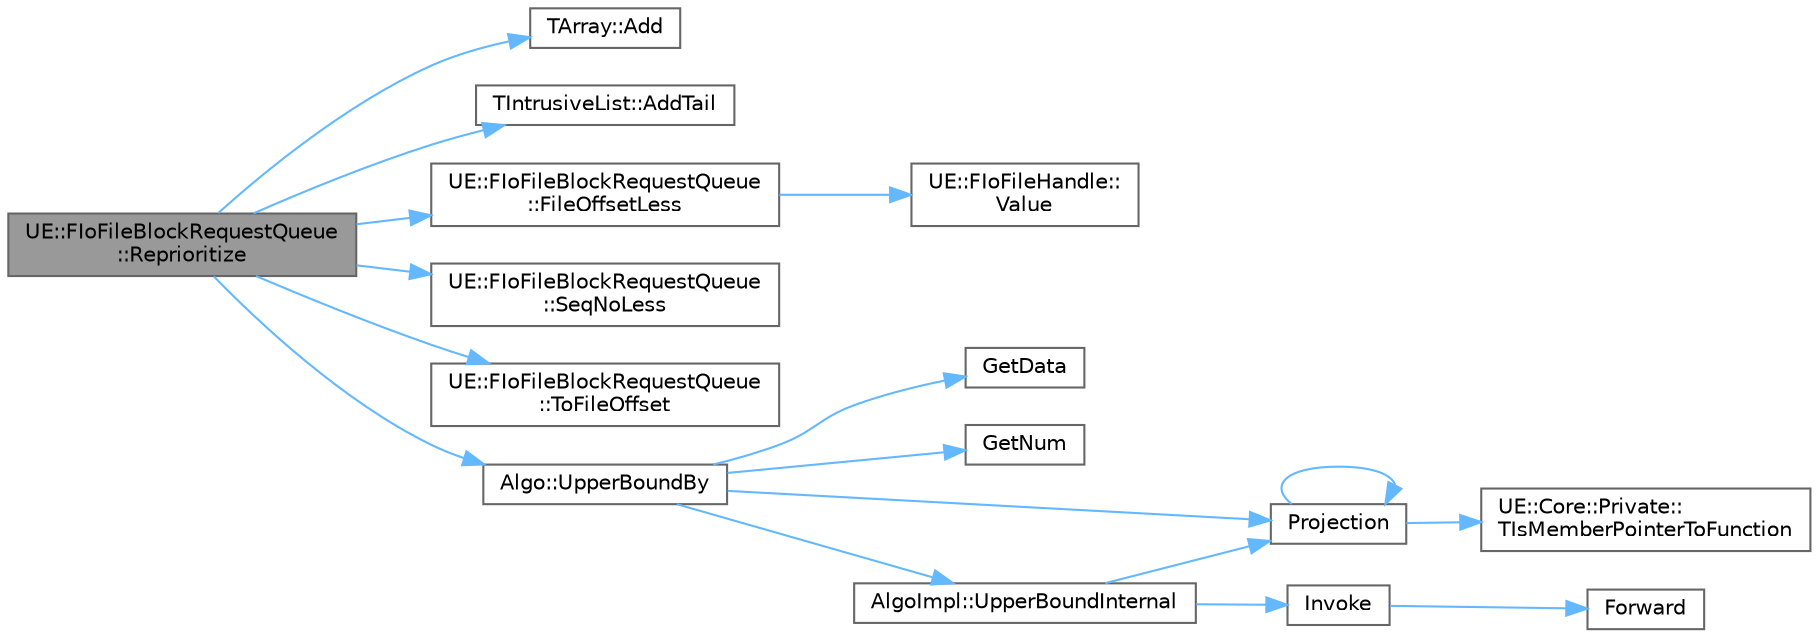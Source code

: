 digraph "UE::FIoFileBlockRequestQueue::Reprioritize"
{
 // INTERACTIVE_SVG=YES
 // LATEX_PDF_SIZE
  bgcolor="transparent";
  edge [fontname=Helvetica,fontsize=10,labelfontname=Helvetica,labelfontsize=10];
  node [fontname=Helvetica,fontsize=10,shape=box,height=0.2,width=0.4];
  rankdir="LR";
  Node1 [id="Node000001",label="UE::FIoFileBlockRequestQueue\l::Reprioritize",height=0.2,width=0.4,color="gray40", fillcolor="grey60", style="filled", fontcolor="black",tooltip=" "];
  Node1 -> Node2 [id="edge1_Node000001_Node000002",color="steelblue1",style="solid",tooltip=" "];
  Node2 [id="Node000002",label="TArray::Add",height=0.2,width=0.4,color="grey40", fillcolor="white", style="filled",URL="$d4/d52/classTArray.html#a94f6bf2bef04382fc79010abad57d823",tooltip="Adds a new item to the end of the array, possibly reallocating the whole array to fit."];
  Node1 -> Node3 [id="edge2_Node000001_Node000003",color="steelblue1",style="solid",tooltip=" "];
  Node3 [id="Node000003",label="TIntrusiveList::AddTail",height=0.2,width=0.4,color="grey40", fillcolor="white", style="filled",URL="$da/df8/classTIntrusiveList.html#a34e5b46ea93a743dbff720f762a2e501",tooltip=" "];
  Node1 -> Node4 [id="edge3_Node000001_Node000004",color="steelblue1",style="solid",tooltip=" "];
  Node4 [id="Node000004",label="UE::FIoFileBlockRequestQueue\l::FileOffsetLess",height=0.2,width=0.4,color="grey40", fillcolor="white", style="filled",URL="$d3/d4f/classUE_1_1FIoFileBlockRequestQueue.html#a3e4e2414890bd5407cbcb1d423755d19",tooltip=" "];
  Node4 -> Node5 [id="edge4_Node000004_Node000005",color="steelblue1",style="solid",tooltip=" "];
  Node5 [id="Node000005",label="UE::FIoFileHandle::\lValue",height=0.2,width=0.4,color="grey40", fillcolor="white", style="filled",URL="$de/d83/structUE_1_1FIoFileHandle.html#aeab73d744db9e7183fc7a08f2d1c7bbc",tooltip=" "];
  Node1 -> Node6 [id="edge5_Node000001_Node000006",color="steelblue1",style="solid",tooltip=" "];
  Node6 [id="Node000006",label="UE::FIoFileBlockRequestQueue\l::SeqNoLess",height=0.2,width=0.4,color="grey40", fillcolor="white", style="filled",URL="$d3/d4f/classUE_1_1FIoFileBlockRequestQueue.html#a448f5f4eb70ae5c4796d1f176d55e3de",tooltip=" "];
  Node1 -> Node7 [id="edge6_Node000001_Node000007",color="steelblue1",style="solid",tooltip=" "];
  Node7 [id="Node000007",label="UE::FIoFileBlockRequestQueue\l::ToFileOffset",height=0.2,width=0.4,color="grey40", fillcolor="white", style="filled",URL="$d3/d4f/classUE_1_1FIoFileBlockRequestQueue.html#a7f35b3fe72261cd473d30dc4ca3cb52a",tooltip=" "];
  Node1 -> Node8 [id="edge7_Node000001_Node000008",color="steelblue1",style="solid",tooltip=" "];
  Node8 [id="Node000008",label="Algo::UpperBoundBy",height=0.2,width=0.4,color="grey40", fillcolor="white", style="filled",URL="$db/d33/namespaceAlgo.html#adb85a8ea64d7731f6f78f61f5309c577",tooltip="Performs binary search, resulting in position of the first element with projected value > Value using..."];
  Node8 -> Node9 [id="edge8_Node000008_Node000009",color="steelblue1",style="solid",tooltip=" "];
  Node9 [id="Node000009",label="GetData",height=0.2,width=0.4,color="grey40", fillcolor="white", style="filled",URL="$d3/ddf/StringConv_8h.html#a4111b73e6a9d7101173e7223118962f3",tooltip=" "];
  Node8 -> Node10 [id="edge9_Node000008_Node000010",color="steelblue1",style="solid",tooltip=" "];
  Node10 [id="Node000010",label="GetNum",height=0.2,width=0.4,color="grey40", fillcolor="white", style="filled",URL="$d3/ddf/StringConv_8h.html#a3caf5874b63a514dc33c219ec83eedbf",tooltip=" "];
  Node8 -> Node11 [id="edge10_Node000008_Node000011",color="steelblue1",style="solid",tooltip=" "];
  Node11 [id="Node000011",label="Projection",height=0.2,width=0.4,color="grey40", fillcolor="white", style="filled",URL="$d7/df0/Projection_8h.html#a13dceeb18d2035bd0b861bf3698ede9f",tooltip="Projection() is a related function to Invoke(), in that it can be used to invoke an object with a set..."];
  Node11 -> Node11 [id="edge11_Node000011_Node000011",color="steelblue1",style="solid",tooltip=" "];
  Node11 -> Node12 [id="edge12_Node000011_Node000012",color="steelblue1",style="solid",tooltip=" "];
  Node12 [id="Node000012",label="UE::Core::Private::\lTIsMemberPointerToFunction",height=0.2,width=0.4,color="grey40", fillcolor="white", style="filled",URL="$d1/de6/namespaceUE_1_1Core_1_1Private.html#a6a97c58e76257e63c3e47675427da48b",tooltip=" "];
  Node8 -> Node13 [id="edge13_Node000008_Node000013",color="steelblue1",style="solid",tooltip=" "];
  Node13 [id="Node000013",label="AlgoImpl::UpperBoundInternal",height=0.2,width=0.4,color="grey40", fillcolor="white", style="filled",URL="$db/d64/namespaceAlgoImpl.html#ac6322a89a77cb8e145860bc5ee2766a7",tooltip="Performs binary search, resulting in position of the first element that is larger than the given valu..."];
  Node13 -> Node14 [id="edge14_Node000013_Node000014",color="steelblue1",style="solid",tooltip=" "];
  Node14 [id="Node000014",label="Invoke",height=0.2,width=0.4,color="grey40", fillcolor="white", style="filled",URL="$d7/deb/Invoke_8h.html#a66d3e79358998f56001f20726270e390",tooltip="Invokes a callable with a set of arguments."];
  Node14 -> Node15 [id="edge15_Node000014_Node000015",color="steelblue1",style="solid",tooltip=" "];
  Node15 [id="Node000015",label="Forward",height=0.2,width=0.4,color="grey40", fillcolor="white", style="filled",URL="$d4/d24/UnrealTemplate_8h.html#a68f280c1d561a8899a1e9e3ea8405d00",tooltip="Forward will cast a reference to an rvalue reference."];
  Node13 -> Node11 [id="edge16_Node000013_Node000011",color="steelblue1",style="solid",tooltip=" "];
}
